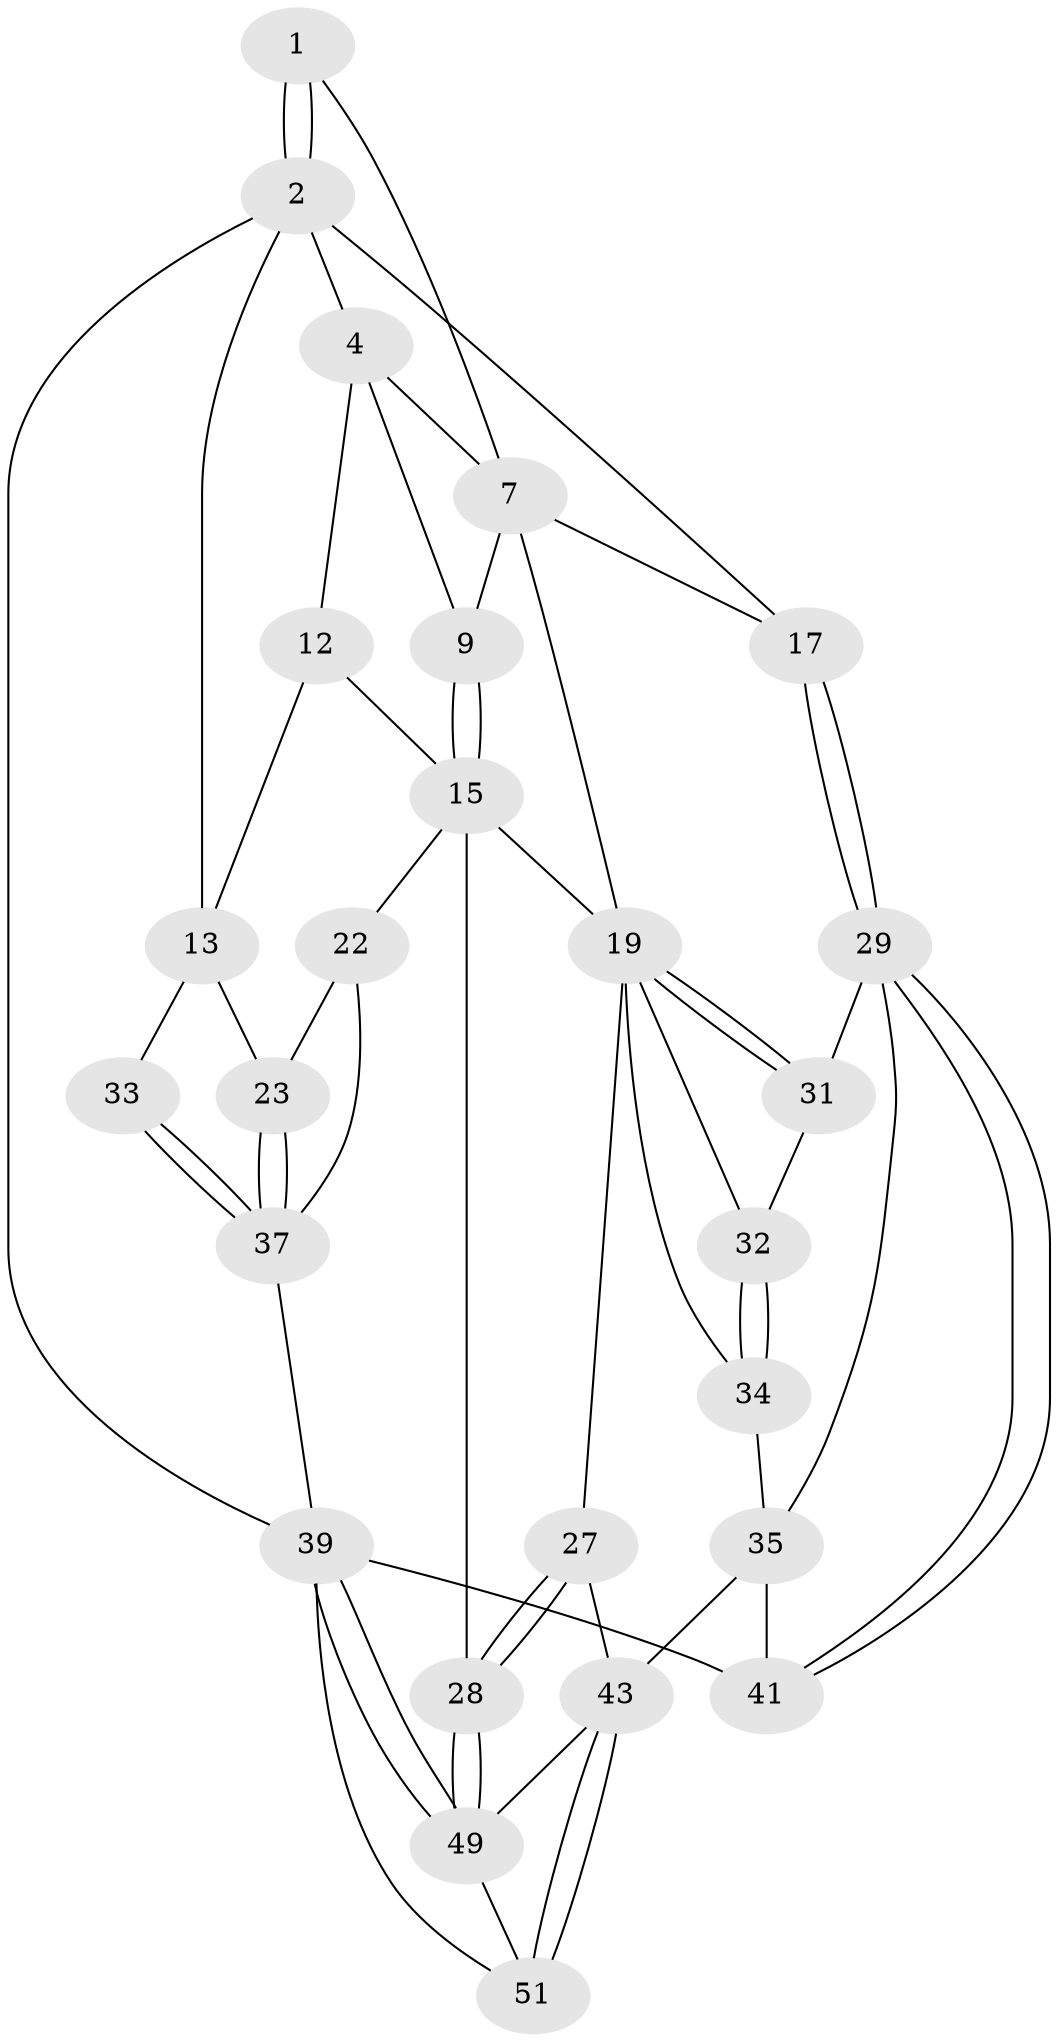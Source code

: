 // original degree distribution, {3: 0.038461538461538464, 6: 0.19230769230769232, 5: 0.5384615384615384, 4: 0.23076923076923078}
// Generated by graph-tools (version 1.1) at 2025/17/03/09/25 04:17:05]
// undirected, 26 vertices, 59 edges
graph export_dot {
graph [start="1"]
  node [color=gray90,style=filled];
  1 [pos="+1+0",super="+6"];
  2 [pos="+1+0",super="+11+3"];
  4 [pos="+0.4108583642846972+0",super="+5+10"];
  7 [pos="+0.7652774836415517+0.08615415619583547",super="+8"];
  9 [pos="+0.6645388525347767+0.10848344517538043"];
  12 [pos="+0.3958248601976527+0.1286769146795398"];
  13 [pos="+0.16403073697056025+0.21023116620700957",super="+14+24"];
  15 [pos="+0.5063146215969502+0.2561791805122761",super="+16"];
  17 [pos="+1+0.3205598658948365"];
  19 [pos="+0.8216920704197376+0.278338817313625",super="+20"];
  22 [pos="+0.2791989965499451+0.5467829675781144"];
  23 [pos="+0.21728079324796193+0.4773443822969676"];
  27 [pos="+0.4015772455024372+0.6302682775737659"];
  28 [pos="+0.31609133569577197+0.6123694454714347"];
  29 [pos="+1+0.43422237685725257",super="+30"];
  31 [pos="+0.7920744553518856+0.4522142999927028"];
  32 [pos="+0.7628746954462466+0.48310521651880733"];
  33 [pos="+0+0.3987059409730096"];
  34 [pos="+0.7158408623350906+0.6056145089889421"];
  35 [pos="+0.7953413032903233+0.6663396199767512",super="+46+36"];
  37 [pos="+0+0.6024551837117352",super="+38"];
  39 [pos="+0+1",super="+40"];
  41 [pos="+1+0.6934265616228917",super="+45"];
  43 [pos="+0.5524805477315029+0.8003356654807909",super="+44"];
  49 [pos="+0+1",super="+50"];
  51 [pos="+0.44150809145681785+1"];
  1 -- 2 [weight=2];
  1 -- 2;
  1 -- 7;
  2 -- 17;
  2 -- 39 [weight=2];
  2 -- 4;
  2 -- 13;
  4 -- 7;
  4 -- 9;
  4 -- 12;
  7 -- 9;
  7 -- 19;
  7 -- 17;
  9 -- 15;
  9 -- 15;
  12 -- 13;
  12 -- 15;
  13 -- 33 [weight=2];
  13 -- 23;
  15 -- 28;
  15 -- 22;
  15 -- 19;
  17 -- 29;
  17 -- 29;
  19 -- 31;
  19 -- 31;
  19 -- 32;
  19 -- 34;
  19 -- 27;
  22 -- 23;
  22 -- 37;
  23 -- 37;
  23 -- 37;
  27 -- 28;
  27 -- 28;
  27 -- 43;
  28 -- 49;
  28 -- 49;
  29 -- 41;
  29 -- 41;
  29 -- 35;
  29 -- 31;
  31 -- 32;
  32 -- 34;
  32 -- 34;
  33 -- 37;
  33 -- 37;
  34 -- 35;
  35 -- 43;
  35 -- 41 [weight=3];
  37 -- 39;
  39 -- 49;
  39 -- 49;
  39 -- 51;
  39 -- 41 [weight=2];
  43 -- 51;
  43 -- 51;
  43 -- 49;
  49 -- 51;
}

